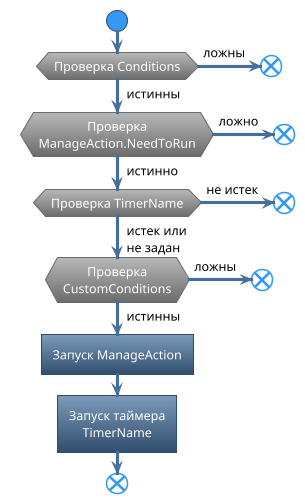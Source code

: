 @startuml "SpecializedUCCAction-RU"
!theme spacelab
skinparam DefaultTextAlignment center

start
if (Проверка Conditions) then (<color:black>истинны)
    if(Проверка\nManageAction.NeedToRun) then (<color:black>истинно)
        if(Проверка TimerName) then (<color:black>истек или\n<color:black>не задан)
            if(Проверка\nCustomConditions) then (<color:black>истинны)
                :Запуск ManageAction]
                :Запуск таймера\nTimerName]
                end
            else  (<color:black>ложны)
                end
            endif
        else  (<color:black>не истек)
            end
        endif
    else  (<color:black>ложно)
        end
    endif
else (<color:black>ложны)
    end
endif

@enduml